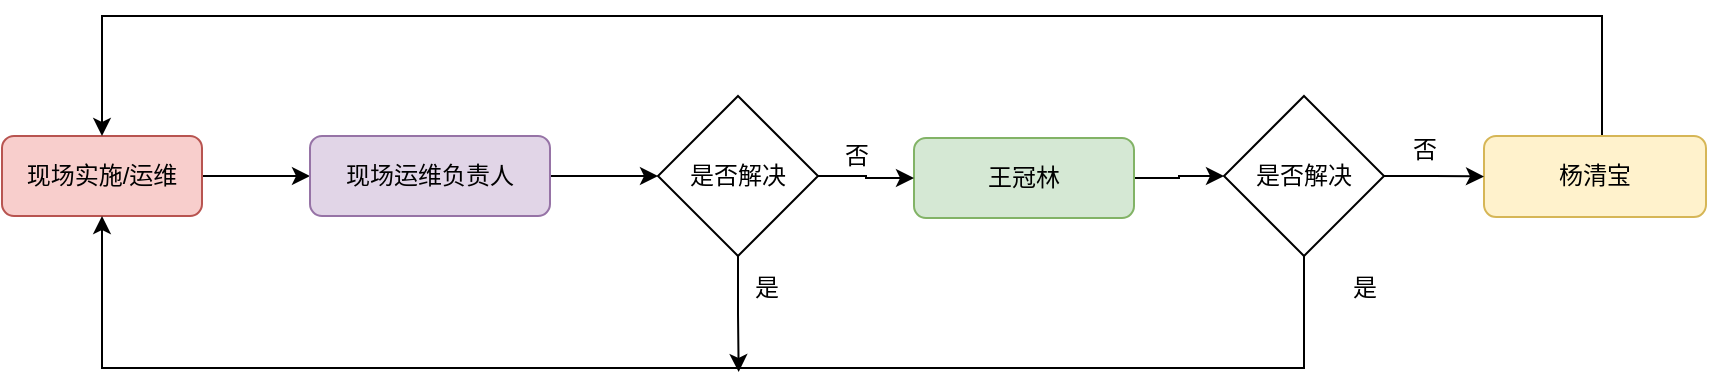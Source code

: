 <mxfile version="20.2.3" type="github">
  <diagram id="C5RBs43oDa-KdzZeNtuy" name="Page-1">
    <mxGraphModel dx="1185" dy="635" grid="0" gridSize="10" guides="1" tooltips="1" connect="1" arrows="1" fold="1" page="1" pageScale="1" pageWidth="3300" pageHeight="4681" math="0" shadow="0">
      <root>
        <mxCell id="WIyWlLk6GJQsqaUBKTNV-0" />
        <mxCell id="WIyWlLk6GJQsqaUBKTNV-1" parent="WIyWlLk6GJQsqaUBKTNV-0" />
        <mxCell id="n1_9EqMR1EgKt_SZe2bX-2" value="" style="edgeStyle=orthogonalEdgeStyle;rounded=0;orthogonalLoop=1;jettySize=auto;html=1;" edge="1" parent="WIyWlLk6GJQsqaUBKTNV-1" source="n1_9EqMR1EgKt_SZe2bX-0" target="n1_9EqMR1EgKt_SZe2bX-1">
          <mxGeometry relative="1" as="geometry" />
        </mxCell>
        <mxCell id="n1_9EqMR1EgKt_SZe2bX-0" value="现场实施/运维" style="rounded=1;whiteSpace=wrap;html=1;fillColor=#f8cecc;strokeColor=#b85450;strokeWidth=1;perimeterSpacing=0;" vertex="1" parent="WIyWlLk6GJQsqaUBKTNV-1">
          <mxGeometry x="65" y="402" width="100" height="40" as="geometry" />
        </mxCell>
        <mxCell id="n1_9EqMR1EgKt_SZe2bX-16" style="edgeStyle=orthogonalEdgeStyle;rounded=0;orthogonalLoop=1;jettySize=auto;html=1;exitX=1;exitY=0.5;exitDx=0;exitDy=0;" edge="1" parent="WIyWlLk6GJQsqaUBKTNV-1" source="n1_9EqMR1EgKt_SZe2bX-1" target="n1_9EqMR1EgKt_SZe2bX-14">
          <mxGeometry relative="1" as="geometry" />
        </mxCell>
        <mxCell id="n1_9EqMR1EgKt_SZe2bX-1" value="现场运维负责人" style="whiteSpace=wrap;html=1;rounded=1;fillColor=#e1d5e7;strokeColor=#9673a6;strokeWidth=1;perimeterSpacing=0;" vertex="1" parent="WIyWlLk6GJQsqaUBKTNV-1">
          <mxGeometry x="219" y="402" width="120" height="40" as="geometry" />
        </mxCell>
        <mxCell id="n1_9EqMR1EgKt_SZe2bX-23" style="edgeStyle=orthogonalEdgeStyle;rounded=0;orthogonalLoop=1;jettySize=auto;html=1;entryX=0;entryY=0.5;entryDx=0;entryDy=0;" edge="1" parent="WIyWlLk6GJQsqaUBKTNV-1" source="n1_9EqMR1EgKt_SZe2bX-3" target="n1_9EqMR1EgKt_SZe2bX-22">
          <mxGeometry relative="1" as="geometry" />
        </mxCell>
        <mxCell id="n1_9EqMR1EgKt_SZe2bX-3" value="王冠林" style="whiteSpace=wrap;html=1;rounded=1;fillColor=#d5e8d4;strokeColor=#82b366;strokeWidth=1;perimeterSpacing=0;" vertex="1" parent="WIyWlLk6GJQsqaUBKTNV-1">
          <mxGeometry x="521" y="403" width="110" height="40" as="geometry" />
        </mxCell>
        <mxCell id="n1_9EqMR1EgKt_SZe2bX-40" style="edgeStyle=orthogonalEdgeStyle;rounded=0;orthogonalLoop=1;jettySize=auto;html=1;entryX=0.5;entryY=0;entryDx=0;entryDy=0;" edge="1" parent="WIyWlLk6GJQsqaUBKTNV-1" source="n1_9EqMR1EgKt_SZe2bX-5" target="n1_9EqMR1EgKt_SZe2bX-0">
          <mxGeometry relative="1" as="geometry">
            <Array as="points">
              <mxPoint x="865" y="342" />
              <mxPoint x="115" y="342" />
            </Array>
          </mxGeometry>
        </mxCell>
        <mxCell id="n1_9EqMR1EgKt_SZe2bX-5" value="杨清宝" style="whiteSpace=wrap;html=1;rounded=1;fillColor=#fff2cc;strokeColor=#d6b656;strokeWidth=1;perimeterSpacing=0;" vertex="1" parent="WIyWlLk6GJQsqaUBKTNV-1">
          <mxGeometry x="806" y="402" width="111" height="40.5" as="geometry" />
        </mxCell>
        <mxCell id="n1_9EqMR1EgKt_SZe2bX-17" style="edgeStyle=orthogonalEdgeStyle;rounded=0;orthogonalLoop=1;jettySize=auto;html=1;" edge="1" parent="WIyWlLk6GJQsqaUBKTNV-1" source="n1_9EqMR1EgKt_SZe2bX-14" target="n1_9EqMR1EgKt_SZe2bX-3">
          <mxGeometry relative="1" as="geometry" />
        </mxCell>
        <mxCell id="n1_9EqMR1EgKt_SZe2bX-38" style="edgeStyle=orthogonalEdgeStyle;rounded=0;orthogonalLoop=1;jettySize=auto;html=1;exitX=0.5;exitY=1;exitDx=0;exitDy=0;" edge="1" parent="WIyWlLk6GJQsqaUBKTNV-1" source="n1_9EqMR1EgKt_SZe2bX-14">
          <mxGeometry relative="1" as="geometry">
            <mxPoint x="433.333" y="520" as="targetPoint" />
          </mxGeometry>
        </mxCell>
        <mxCell id="n1_9EqMR1EgKt_SZe2bX-14" value="是否解决" style="rhombus;whiteSpace=wrap;html=1;strokeWidth=1;" vertex="1" parent="WIyWlLk6GJQsqaUBKTNV-1">
          <mxGeometry x="393" y="382" width="80" height="80" as="geometry" />
        </mxCell>
        <mxCell id="n1_9EqMR1EgKt_SZe2bX-19" value="否" style="text;html=1;align=center;verticalAlign=middle;resizable=0;points=[];autosize=1;strokeColor=none;fillColor=none;" vertex="1" parent="WIyWlLk6GJQsqaUBKTNV-1">
          <mxGeometry x="477" y="399" width="30" height="26" as="geometry" />
        </mxCell>
        <mxCell id="n1_9EqMR1EgKt_SZe2bX-21" value="是" style="text;html=1;align=center;verticalAlign=middle;resizable=0;points=[];autosize=1;strokeColor=none;fillColor=none;" vertex="1" parent="WIyWlLk6GJQsqaUBKTNV-1">
          <mxGeometry x="432" y="465" width="30" height="26" as="geometry" />
        </mxCell>
        <mxCell id="n1_9EqMR1EgKt_SZe2bX-24" value="" style="edgeStyle=orthogonalEdgeStyle;rounded=0;orthogonalLoop=1;jettySize=auto;html=1;" edge="1" parent="WIyWlLk6GJQsqaUBKTNV-1" source="n1_9EqMR1EgKt_SZe2bX-22" target="n1_9EqMR1EgKt_SZe2bX-5">
          <mxGeometry relative="1" as="geometry" />
        </mxCell>
        <mxCell id="n1_9EqMR1EgKt_SZe2bX-42" style="edgeStyle=orthogonalEdgeStyle;rounded=0;orthogonalLoop=1;jettySize=auto;html=1;entryX=0.5;entryY=1;entryDx=0;entryDy=0;" edge="1" parent="WIyWlLk6GJQsqaUBKTNV-1" source="n1_9EqMR1EgKt_SZe2bX-22" target="n1_9EqMR1EgKt_SZe2bX-0">
          <mxGeometry relative="1" as="geometry">
            <Array as="points">
              <mxPoint x="716" y="518" />
              <mxPoint x="115" y="518" />
            </Array>
          </mxGeometry>
        </mxCell>
        <mxCell id="n1_9EqMR1EgKt_SZe2bX-22" value="是否解决" style="rhombus;whiteSpace=wrap;html=1;strokeWidth=1;" vertex="1" parent="WIyWlLk6GJQsqaUBKTNV-1">
          <mxGeometry x="676" y="382" width="80" height="80" as="geometry" />
        </mxCell>
        <mxCell id="n1_9EqMR1EgKt_SZe2bX-27" value="否" style="text;html=1;align=center;verticalAlign=middle;resizable=0;points=[];autosize=1;strokeColor=none;fillColor=none;" vertex="1" parent="WIyWlLk6GJQsqaUBKTNV-1">
          <mxGeometry x="761" y="396" width="30" height="26" as="geometry" />
        </mxCell>
        <mxCell id="n1_9EqMR1EgKt_SZe2bX-35" value="是" style="text;html=1;align=center;verticalAlign=middle;resizable=0;points=[];autosize=1;strokeColor=none;fillColor=none;" vertex="1" parent="WIyWlLk6GJQsqaUBKTNV-1">
          <mxGeometry x="731" y="465" width="30" height="26" as="geometry" />
        </mxCell>
      </root>
    </mxGraphModel>
  </diagram>
</mxfile>
